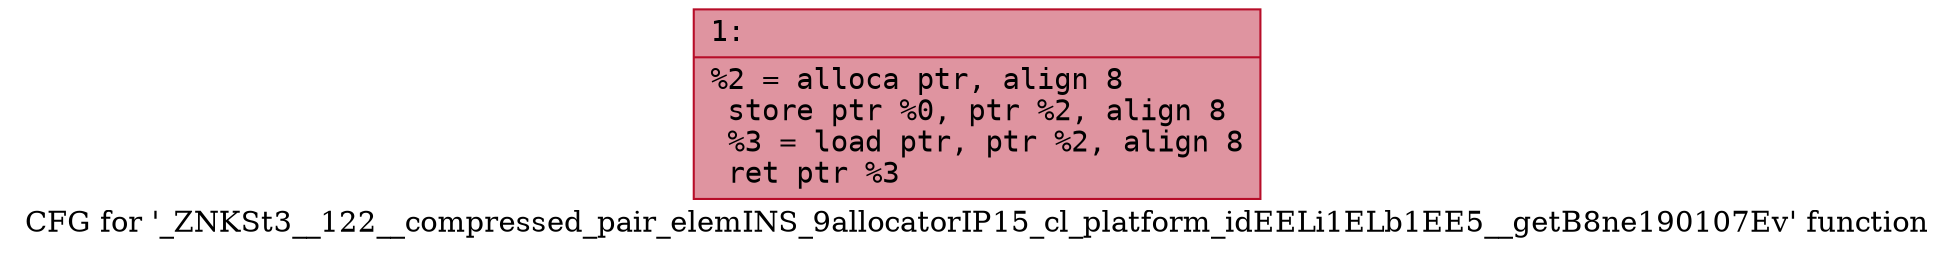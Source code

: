 digraph "CFG for '_ZNKSt3__122__compressed_pair_elemINS_9allocatorIP15_cl_platform_idEELi1ELb1EE5__getB8ne190107Ev' function" {
	label="CFG for '_ZNKSt3__122__compressed_pair_elemINS_9allocatorIP15_cl_platform_idEELi1ELb1EE5__getB8ne190107Ev' function";

	Node0x600000634730 [shape=record,color="#b70d28ff", style=filled, fillcolor="#b70d2870" fontname="Courier",label="{1:\l|  %2 = alloca ptr, align 8\l  store ptr %0, ptr %2, align 8\l  %3 = load ptr, ptr %2, align 8\l  ret ptr %3\l}"];
}
